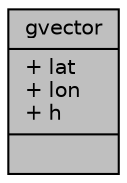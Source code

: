 digraph "gvector"
{
 // INTERACTIVE_SVG=YES
  edge [fontname="Helvetica",fontsize="10",labelfontname="Helvetica",labelfontsize="10"];
  node [fontname="Helvetica",fontsize="10",shape=record];
  Node1 [label="{gvector\n|+ lat\l+ lon\l+ h\l|}",height=0.2,width=0.4,color="black", fillcolor="grey75", style="filled", fontcolor="black"];
}

